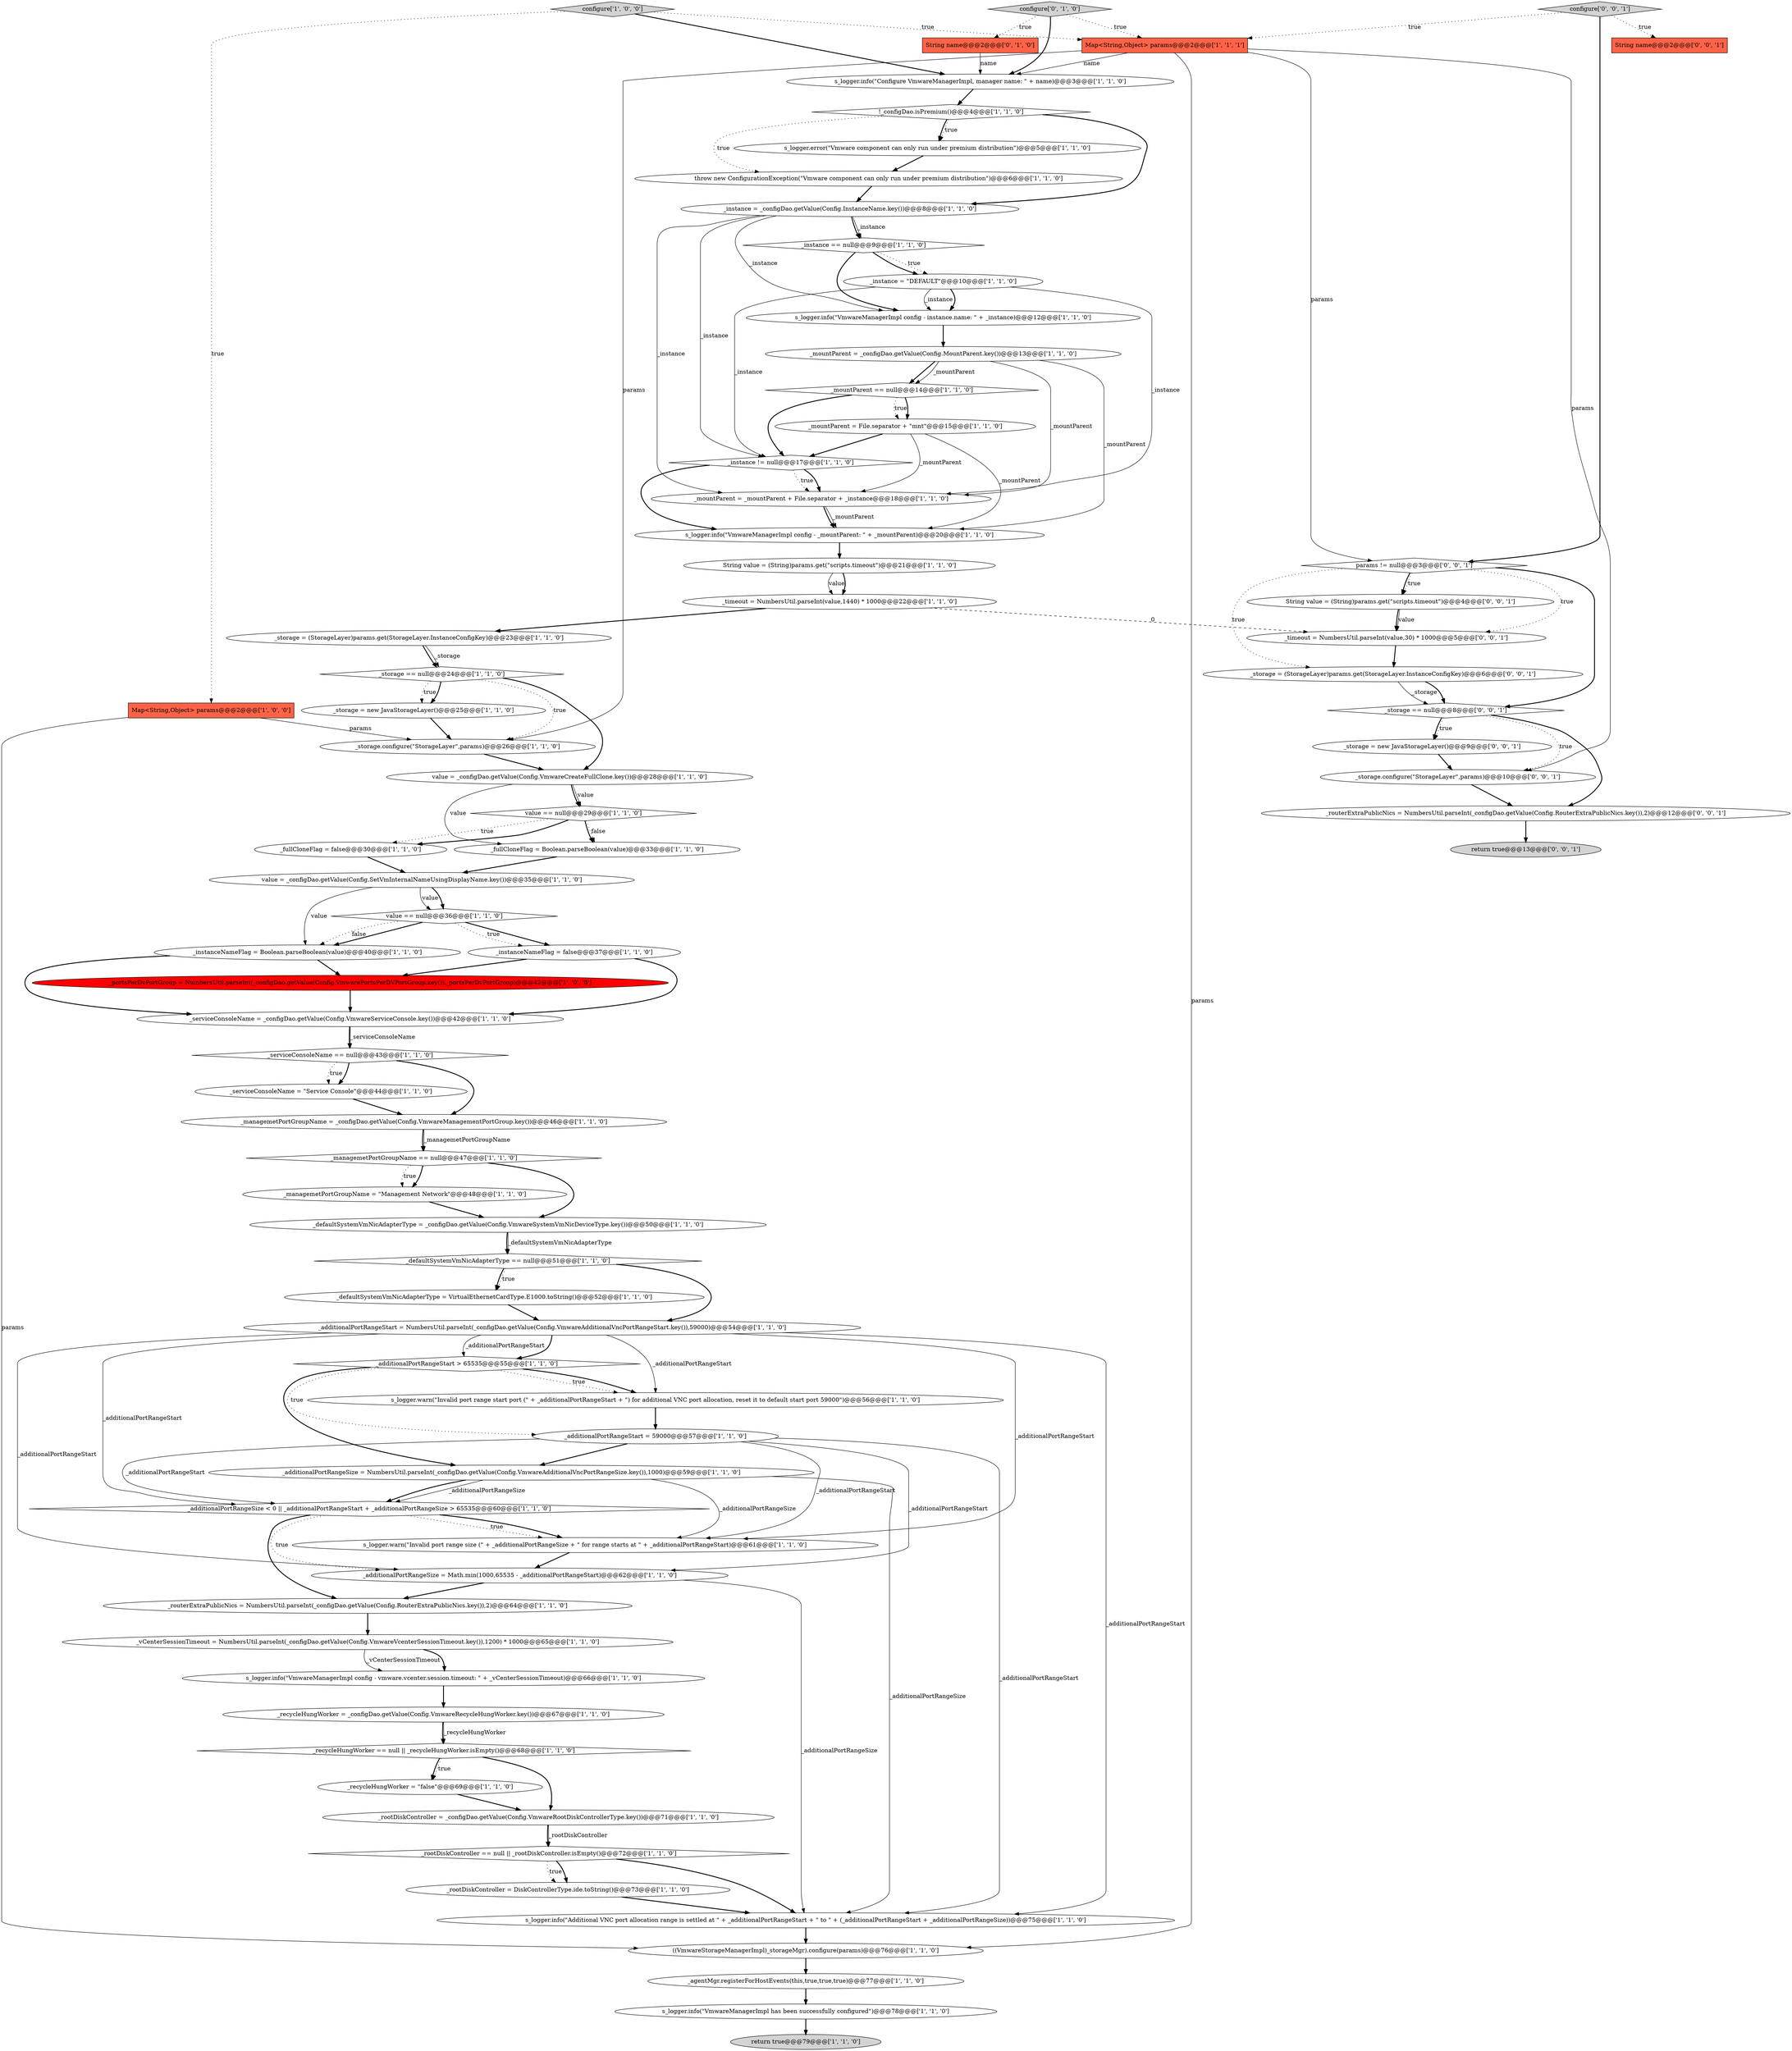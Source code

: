 digraph {
52 [style = filled, label = "s_logger.info(\"VmwareManagerImpl config - instance.name: \" + _instance)@@@12@@@['1', '1', '0']", fillcolor = white, shape = ellipse image = "AAA0AAABBB1BBB"];
46 [style = filled, label = "_mountParent = _configDao.getValue(Config.MountParent.key())@@@13@@@['1', '1', '0']", fillcolor = white, shape = ellipse image = "AAA0AAABBB1BBB"];
75 [style = filled, label = "_storage == null@@@8@@@['0', '0', '1']", fillcolor = white, shape = diamond image = "AAA0AAABBB3BBB"];
64 [style = filled, label = "configure['0', '1', '0']", fillcolor = lightgray, shape = diamond image = "AAA0AAABBB2BBB"];
33 [style = filled, label = "s_logger.info(\"VmwareManagerImpl has been successfully configured\")@@@78@@@['1', '1', '0']", fillcolor = white, shape = ellipse image = "AAA0AAABBB1BBB"];
8 [style = filled, label = "_additionalPortRangeSize = NumbersUtil.parseInt(_configDao.getValue(Config.VmwareAdditionalVncPortRangeSize.key()),1000)@@@59@@@['1', '1', '0']", fillcolor = white, shape = ellipse image = "AAA0AAABBB1BBB"];
6 [style = filled, label = "_recycleHungWorker = \"false\"@@@69@@@['1', '1', '0']", fillcolor = white, shape = ellipse image = "AAA0AAABBB1BBB"];
11 [style = filled, label = "_fullCloneFlag = false@@@30@@@['1', '1', '0']", fillcolor = white, shape = ellipse image = "AAA0AAABBB1BBB"];
41 [style = filled, label = "_managemetPortGroupName = _configDao.getValue(Config.VmwareManagementPortGroup.key())@@@46@@@['1', '1', '0']", fillcolor = white, shape = ellipse image = "AAA0AAABBB1BBB"];
1 [style = filled, label = "_managemetPortGroupName == null@@@47@@@['1', '1', '0']", fillcolor = white, shape = diamond image = "AAA0AAABBB1BBB"];
60 [style = filled, label = "_storage = (StorageLayer)params.get(StorageLayer.InstanceConfigKey)@@@23@@@['1', '1', '0']", fillcolor = white, shape = ellipse image = "AAA0AAABBB1BBB"];
61 [style = filled, label = "_rootDiskController == null || _rootDiskController.isEmpty()@@@72@@@['1', '1', '0']", fillcolor = white, shape = diamond image = "AAA0AAABBB1BBB"];
40 [style = filled, label = "_instance = _configDao.getValue(Config.InstanceName.key())@@@8@@@['1', '1', '0']", fillcolor = white, shape = ellipse image = "AAA0AAABBB1BBB"];
43 [style = filled, label = "s_logger.warn(\"Invalid port range start port (\" + _additionalPortRangeStart + \") for additional VNC port allocation, reset it to default start port 59000\")@@@56@@@['1', '1', '0']", fillcolor = white, shape = ellipse image = "AAA0AAABBB1BBB"];
56 [style = filled, label = "_additionalPortRangeStart > 65535@@@55@@@['1', '1', '0']", fillcolor = white, shape = diamond image = "AAA0AAABBB1BBB"];
63 [style = filled, label = "String name@@@2@@@['0', '1', '0']", fillcolor = tomato, shape = box image = "AAA0AAABBB2BBB"];
29 [style = filled, label = "Map<String,Object> params@@@2@@@['1', '0', '0']", fillcolor = tomato, shape = box image = "AAA0AAABBB1BBB"];
55 [style = filled, label = "_storage.configure(\"StorageLayer\",params)@@@26@@@['1', '1', '0']", fillcolor = white, shape = ellipse image = "AAA0AAABBB1BBB"];
59 [style = filled, label = "_serviceConsoleName = \"Service Console\"@@@44@@@['1', '1', '0']", fillcolor = white, shape = ellipse image = "AAA0AAABBB1BBB"];
12 [style = filled, label = "_additionalPortRangeStart = 59000@@@57@@@['1', '1', '0']", fillcolor = white, shape = ellipse image = "AAA0AAABBB1BBB"];
15 [style = filled, label = "value = _configDao.getValue(Config.SetVmInternalNameUsingDisplayName.key())@@@35@@@['1', '1', '0']", fillcolor = white, shape = ellipse image = "AAA0AAABBB1BBB"];
74 [style = filled, label = "String value = (String)params.get(\"scripts.timeout\")@@@4@@@['0', '0', '1']", fillcolor = white, shape = ellipse image = "AAA0AAABBB3BBB"];
28 [style = filled, label = "_timeout = NumbersUtil.parseInt(value,1440) * 1000@@@22@@@['1', '1', '0']", fillcolor = white, shape = ellipse image = "AAA0AAABBB1BBB"];
37 [style = filled, label = "value == null@@@36@@@['1', '1', '0']", fillcolor = white, shape = diamond image = "AAA0AAABBB1BBB"];
66 [style = filled, label = "_storage = (StorageLayer)params.get(StorageLayer.InstanceConfigKey)@@@6@@@['0', '0', '1']", fillcolor = white, shape = ellipse image = "AAA0AAABBB3BBB"];
17 [style = filled, label = "_storage = new JavaStorageLayer()@@@25@@@['1', '1', '0']", fillcolor = white, shape = ellipse image = "AAA0AAABBB1BBB"];
53 [style = filled, label = "_instanceNameFlag = Boolean.parseBoolean(value)@@@40@@@['1', '1', '0']", fillcolor = white, shape = ellipse image = "AAA0AAABBB1BBB"];
48 [style = filled, label = "_rootDiskController = _configDao.getValue(Config.VmwareRootDiskControllerType.key())@@@71@@@['1', '1', '0']", fillcolor = white, shape = ellipse image = "AAA0AAABBB1BBB"];
26 [style = filled, label = "s_logger.error(\"Vmware component can only run under premium distribution\")@@@5@@@['1', '1', '0']", fillcolor = white, shape = ellipse image = "AAA0AAABBB1BBB"];
71 [style = filled, label = "_storage.configure(\"StorageLayer\",params)@@@10@@@['0', '0', '1']", fillcolor = white, shape = ellipse image = "AAA0AAABBB3BBB"];
5 [style = filled, label = "_additionalPortRangeSize < 0 || _additionalPortRangeStart + _additionalPortRangeSize > 65535@@@60@@@['1', '1', '0']", fillcolor = white, shape = diamond image = "AAA0AAABBB1BBB"];
2 [style = filled, label = "s_logger.warn(\"Invalid port range size (\" + _additionalPortRangeSize + \" for range starts at \" + _additionalPortRangeStart)@@@61@@@['1', '1', '0']", fillcolor = white, shape = ellipse image = "AAA0AAABBB1BBB"];
19 [style = filled, label = "_storage == null@@@24@@@['1', '1', '0']", fillcolor = white, shape = diamond image = "AAA0AAABBB1BBB"];
22 [style = filled, label = "_additionalPortRangeStart = NumbersUtil.parseInt(_configDao.getValue(Config.VmwareAdditionalVncPortRangeStart.key()),59000)@@@54@@@['1', '1', '0']", fillcolor = white, shape = ellipse image = "AAA0AAABBB1BBB"];
39 [style = filled, label = "_recycleHungWorker = _configDao.getValue(Config.VmwareRecycleHungWorker.key())@@@67@@@['1', '1', '0']", fillcolor = white, shape = ellipse image = "AAA0AAABBB1BBB"];
51 [style = filled, label = "_routerExtraPublicNics = NumbersUtil.parseInt(_configDao.getValue(Config.RouterExtraPublicNics.key()),2)@@@64@@@['1', '1', '0']", fillcolor = white, shape = ellipse image = "AAA0AAABBB1BBB"];
10 [style = filled, label = "_instance == null@@@9@@@['1', '1', '0']", fillcolor = white, shape = diamond image = "AAA0AAABBB1BBB"];
42 [style = filled, label = "_vCenterSessionTimeout = NumbersUtil.parseInt(_configDao.getValue(Config.VmwareVcenterSessionTimeout.key()),1200) * 1000@@@65@@@['1', '1', '0']", fillcolor = white, shape = ellipse image = "AAA0AAABBB1BBB"];
44 [style = filled, label = "_instance = \"DEFAULT\"@@@10@@@['1', '1', '0']", fillcolor = white, shape = ellipse image = "AAA0AAABBB1BBB"];
49 [style = filled, label = "((VmwareStorageManagerImpl)_storageMgr).configure(params)@@@76@@@['1', '1', '0']", fillcolor = white, shape = ellipse image = "AAA0AAABBB1BBB"];
30 [style = filled, label = "s_logger.info(\"VmwareManagerImpl config - _mountParent: \" + _mountParent)@@@20@@@['1', '1', '0']", fillcolor = white, shape = ellipse image = "AAA0AAABBB1BBB"];
7 [style = filled, label = "_defaultSystemVmNicAdapterType = VirtualEthernetCardType.E1000.toString()@@@52@@@['1', '1', '0']", fillcolor = white, shape = ellipse image = "AAA0AAABBB1BBB"];
31 [style = filled, label = "_agentMgr.registerForHostEvents(this,true,true,true)@@@77@@@['1', '1', '0']", fillcolor = white, shape = ellipse image = "AAA0AAABBB1BBB"];
65 [style = filled, label = "_routerExtraPublicNics = NumbersUtil.parseInt(_configDao.getValue(Config.RouterExtraPublicNics.key()),2)@@@12@@@['0', '0', '1']", fillcolor = white, shape = ellipse image = "AAA0AAABBB3BBB"];
13 [style = filled, label = "_serviceConsoleName = _configDao.getValue(Config.VmwareServiceConsole.key())@@@42@@@['1', '1', '0']", fillcolor = white, shape = ellipse image = "AAA0AAABBB1BBB"];
72 [style = filled, label = "_storage = new JavaStorageLayer()@@@9@@@['0', '0', '1']", fillcolor = white, shape = ellipse image = "AAA0AAABBB3BBB"];
23 [style = filled, label = "_recycleHungWorker == null || _recycleHungWorker.isEmpty()@@@68@@@['1', '1', '0']", fillcolor = white, shape = diamond image = "AAA0AAABBB1BBB"];
3 [style = filled, label = "value = _configDao.getValue(Config.VmwareCreateFullClone.key())@@@28@@@['1', '1', '0']", fillcolor = white, shape = ellipse image = "AAA0AAABBB1BBB"];
32 [style = filled, label = "s_logger.info(\"Configure VmwareManagerImpl, manager name: \" + name)@@@3@@@['1', '1', '0']", fillcolor = white, shape = ellipse image = "AAA0AAABBB1BBB"];
18 [style = filled, label = "_defaultSystemVmNicAdapterType = _configDao.getValue(Config.VmwareSystemVmNicDeviceType.key())@@@50@@@['1', '1', '0']", fillcolor = white, shape = ellipse image = "AAA0AAABBB1BBB"];
45 [style = filled, label = "_additionalPortRangeSize = Math.min(1000,65535 - _additionalPortRangeStart)@@@62@@@['1', '1', '0']", fillcolor = white, shape = ellipse image = "AAA0AAABBB1BBB"];
62 [style = filled, label = "_instanceNameFlag = false@@@37@@@['1', '1', '0']", fillcolor = white, shape = ellipse image = "AAA0AAABBB1BBB"];
67 [style = filled, label = "return true@@@13@@@['0', '0', '1']", fillcolor = lightgray, shape = ellipse image = "AAA0AAABBB3BBB"];
4 [style = filled, label = "!_configDao.isPremium()@@@4@@@['1', '1', '0']", fillcolor = white, shape = diamond image = "AAA0AAABBB1BBB"];
34 [style = filled, label = "_serviceConsoleName == null@@@43@@@['1', '1', '0']", fillcolor = white, shape = diamond image = "AAA0AAABBB1BBB"];
38 [style = filled, label = "_fullCloneFlag = Boolean.parseBoolean(value)@@@33@@@['1', '1', '0']", fillcolor = white, shape = ellipse image = "AAA0AAABBB1BBB"];
16 [style = filled, label = "_managemetPortGroupName = \"Management Network\"@@@48@@@['1', '1', '0']", fillcolor = white, shape = ellipse image = "AAA0AAABBB1BBB"];
47 [style = filled, label = "_mountParent = File.separator + \"mnt\"@@@15@@@['1', '1', '0']", fillcolor = white, shape = ellipse image = "AAA0AAABBB1BBB"];
58 [style = filled, label = "_rootDiskController = DiskControllerType.ide.toString()@@@73@@@['1', '1', '0']", fillcolor = white, shape = ellipse image = "AAA0AAABBB1BBB"];
25 [style = filled, label = "_mountParent == null@@@14@@@['1', '1', '0']", fillcolor = white, shape = diamond image = "AAA0AAABBB1BBB"];
24 [style = filled, label = "configure['1', '0', '0']", fillcolor = lightgray, shape = diamond image = "AAA0AAABBB1BBB"];
73 [style = filled, label = "configure['0', '0', '1']", fillcolor = lightgray, shape = diamond image = "AAA0AAABBB3BBB"];
50 [style = filled, label = "s_logger.info(\"Additional VNC port allocation range is settled at \" + _additionalPortRangeStart + \" to \" + (_additionalPortRangeStart + _additionalPortRangeSize))@@@75@@@['1', '1', '0']", fillcolor = white, shape = ellipse image = "AAA0AAABBB1BBB"];
68 [style = filled, label = "params != null@@@3@@@['0', '0', '1']", fillcolor = white, shape = diamond image = "AAA0AAABBB3BBB"];
27 [style = filled, label = "_mountParent = _mountParent + File.separator + _instance@@@18@@@['1', '1', '0']", fillcolor = white, shape = ellipse image = "AAA0AAABBB1BBB"];
54 [style = filled, label = "_defaultSystemVmNicAdapterType == null@@@51@@@['1', '1', '0']", fillcolor = white, shape = diamond image = "AAA0AAABBB1BBB"];
36 [style = filled, label = "throw new ConfigurationException(\"Vmware component can only run under premium distribution\")@@@6@@@['1', '1', '0']", fillcolor = white, shape = ellipse image = "AAA0AAABBB1BBB"];
14 [style = filled, label = "_instance != null@@@17@@@['1', '1', '0']", fillcolor = white, shape = diamond image = "AAA0AAABBB1BBB"];
69 [style = filled, label = "String name@@@2@@@['0', '0', '1']", fillcolor = tomato, shape = box image = "AAA0AAABBB3BBB"];
0 [style = filled, label = "return true@@@79@@@['1', '1', '0']", fillcolor = lightgray, shape = ellipse image = "AAA0AAABBB1BBB"];
35 [style = filled, label = "Map<String,Object> params@@@2@@@['1', '1', '1']", fillcolor = tomato, shape = box image = "AAA0AAABBB1BBB"];
21 [style = filled, label = "_portsPerDvPortGroup = NumbersUtil.parseInt(_configDao.getValue(Config.VmwarePortsPerDVPortGroup.key()),_portsPerDvPortGroup)@@@42@@@['1', '0', '0']", fillcolor = red, shape = ellipse image = "AAA1AAABBB1BBB"];
9 [style = filled, label = "value == null@@@29@@@['1', '1', '0']", fillcolor = white, shape = diamond image = "AAA0AAABBB1BBB"];
57 [style = filled, label = "s_logger.info(\"VmwareManagerImpl config - vmware.vcenter.session.timeout: \" + _vCenterSessionTimeout)@@@66@@@['1', '1', '0']", fillcolor = white, shape = ellipse image = "AAA0AAABBB1BBB"];
20 [style = filled, label = "String value = (String)params.get(\"scripts.timeout\")@@@21@@@['1', '1', '0']", fillcolor = white, shape = ellipse image = "AAA0AAABBB1BBB"];
70 [style = filled, label = "_timeout = NumbersUtil.parseInt(value,30) * 1000@@@5@@@['0', '0', '1']", fillcolor = white, shape = ellipse image = "AAA0AAABBB3BBB"];
58->50 [style = bold, label=""];
62->13 [style = bold, label=""];
10->44 [style = dotted, label="true"];
12->45 [style = solid, label="_additionalPortRangeStart"];
70->66 [style = bold, label=""];
65->67 [style = bold, label=""];
46->25 [style = bold, label=""];
9->11 [style = bold, label=""];
66->75 [style = solid, label="_storage"];
30->20 [style = bold, label=""];
53->21 [style = bold, label=""];
24->35 [style = dotted, label="true"];
29->49 [style = solid, label="params"];
35->49 [style = solid, label="params"];
24->32 [style = bold, label=""];
29->55 [style = solid, label="params"];
63->32 [style = solid, label="name"];
54->7 [style = dotted, label="true"];
56->43 [style = dotted, label="true"];
25->14 [style = bold, label=""];
48->61 [style = bold, label=""];
38->15 [style = bold, label=""];
33->0 [style = bold, label=""];
37->53 [style = bold, label=""];
40->52 [style = solid, label="_instance"];
57->39 [style = bold, label=""];
37->62 [style = bold, label=""];
74->70 [style = bold, label=""];
39->23 [style = bold, label=""];
56->8 [style = bold, label=""];
68->74 [style = bold, label=""];
25->47 [style = dotted, label="true"];
13->34 [style = solid, label="_serviceConsoleName"];
18->54 [style = solid, label="_defaultSystemVmNicAdapterType"];
4->36 [style = dotted, label="true"];
32->4 [style = bold, label=""];
48->61 [style = solid, label="_rootDiskController"];
9->38 [style = bold, label=""];
71->65 [style = bold, label=""];
19->3 [style = bold, label=""];
35->68 [style = solid, label="params"];
21->13 [style = bold, label=""];
56->43 [style = bold, label=""];
68->70 [style = dotted, label="true"];
13->34 [style = bold, label=""];
25->47 [style = bold, label=""];
15->37 [style = solid, label="value"];
14->30 [style = bold, label=""];
19->17 [style = dotted, label="true"];
27->30 [style = bold, label=""];
35->71 [style = solid, label="params"];
22->2 [style = solid, label="_additionalPortRangeStart"];
42->57 [style = solid, label="_vCenterSessionTimeout"];
74->70 [style = solid, label="value"];
75->65 [style = bold, label=""];
14->27 [style = dotted, label="true"];
73->69 [style = dotted, label="true"];
50->49 [style = bold, label=""];
68->66 [style = dotted, label="true"];
23->48 [style = bold, label=""];
27->30 [style = solid, label="_mountParent"];
45->50 [style = solid, label="_additionalPortRangeSize"];
34->59 [style = bold, label=""];
46->30 [style = solid, label="_mountParent"];
10->44 [style = bold, label=""];
43->12 [style = bold, label=""];
41->1 [style = solid, label="_managemetPortGroupName"];
1->16 [style = bold, label=""];
49->31 [style = bold, label=""];
72->71 [style = bold, label=""];
31->33 [style = bold, label=""];
20->28 [style = solid, label="value"];
60->19 [style = bold, label=""];
51->42 [style = bold, label=""];
6->48 [style = bold, label=""];
4->26 [style = dotted, label="true"];
40->10 [style = solid, label="_instance"];
22->45 [style = solid, label="_additionalPortRangeStart"];
40->27 [style = solid, label="_instance"];
37->62 [style = dotted, label="true"];
36->40 [style = bold, label=""];
8->5 [style = solid, label="_additionalPortRangeSize"];
16->18 [style = bold, label=""];
52->46 [style = bold, label=""];
54->7 [style = bold, label=""];
46->27 [style = solid, label="_mountParent"];
45->51 [style = bold, label=""];
9->11 [style = dotted, label="true"];
12->50 [style = solid, label="_additionalPortRangeStart"];
64->35 [style = dotted, label="true"];
19->17 [style = bold, label=""];
54->22 [style = bold, label=""];
17->55 [style = bold, label=""];
3->9 [style = bold, label=""];
7->22 [style = bold, label=""];
61->58 [style = dotted, label="true"];
66->75 [style = bold, label=""];
46->25 [style = solid, label="_mountParent"];
42->57 [style = bold, label=""];
12->2 [style = solid, label="_additionalPortRangeStart"];
28->60 [style = bold, label=""];
22->5 [style = solid, label="_additionalPortRangeStart"];
12->8 [style = bold, label=""];
23->6 [style = bold, label=""];
5->45 [style = dotted, label="true"];
40->14 [style = solid, label="_instance"];
8->50 [style = solid, label="_additionalPortRangeSize"];
2->45 [style = bold, label=""];
15->53 [style = solid, label="value"];
75->72 [style = bold, label=""];
44->14 [style = solid, label="_instance"];
1->16 [style = dotted, label="true"];
14->27 [style = bold, label=""];
73->35 [style = dotted, label="true"];
47->30 [style = solid, label="_mountParent"];
15->37 [style = bold, label=""];
64->32 [style = bold, label=""];
75->72 [style = dotted, label="true"];
47->27 [style = solid, label="_mountParent"];
53->13 [style = bold, label=""];
8->2 [style = solid, label="_additionalPortRangeSize"];
5->2 [style = dotted, label="true"];
22->50 [style = solid, label="_additionalPortRangeStart"];
4->40 [style = bold, label=""];
40->10 [style = bold, label=""];
44->27 [style = solid, label="_instance"];
37->53 [style = dotted, label="false"];
5->51 [style = bold, label=""];
22->56 [style = bold, label=""];
23->6 [style = dotted, label="true"];
35->55 [style = solid, label="params"];
22->56 [style = solid, label="_additionalPortRangeStart"];
26->36 [style = bold, label=""];
24->29 [style = dotted, label="true"];
20->28 [style = bold, label=""];
4->26 [style = bold, label=""];
9->38 [style = dotted, label="false"];
75->71 [style = dotted, label="true"];
1->18 [style = bold, label=""];
34->41 [style = bold, label=""];
55->3 [style = bold, label=""];
41->1 [style = bold, label=""];
61->58 [style = bold, label=""];
28->70 [style = dashed, label="0"];
10->52 [style = bold, label=""];
11->15 [style = bold, label=""];
3->9 [style = solid, label="value"];
5->2 [style = bold, label=""];
19->55 [style = dotted, label="true"];
8->5 [style = bold, label=""];
22->43 [style = solid, label="_additionalPortRangeStart"];
39->23 [style = solid, label="_recycleHungWorker"];
68->74 [style = dotted, label="true"];
56->12 [style = dotted, label="true"];
44->52 [style = bold, label=""];
61->50 [style = bold, label=""];
68->75 [style = bold, label=""];
3->38 [style = solid, label="value"];
73->68 [style = bold, label=""];
18->54 [style = bold, label=""];
35->32 [style = solid, label="name"];
12->5 [style = solid, label="_additionalPortRangeStart"];
34->59 [style = dotted, label="true"];
64->63 [style = dotted, label="true"];
47->14 [style = bold, label=""];
59->41 [style = bold, label=""];
60->19 [style = solid, label="_storage"];
44->52 [style = solid, label="_instance"];
62->21 [style = bold, label=""];
}
